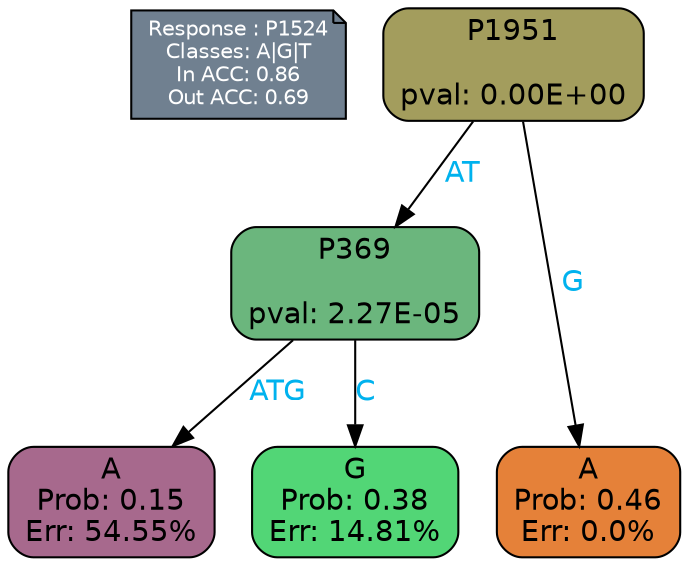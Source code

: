 digraph Tree {
node [shape=box, style="filled, rounded", color="black", fontname=helvetica] ;
graph [ranksep=equally, splines=polylines, bgcolor=transparent, dpi=600] ;
edge [fontname=helvetica] ;
LEGEND [label="Response : P1524
Classes: A|G|T
In ACC: 0.86
Out ACC: 0.69
",shape=note,align=left,style=filled,fillcolor="slategray",fontcolor="white",fontsize=10];1 [label="P1951

pval: 0.00E+00", fillcolor="#a39d5d"] ;
2 [label="P369

pval: 2.27E-05", fillcolor="#6bb67d"] ;
3 [label="A
Prob: 0.15
Err: 54.55%", fillcolor="#a7698d"] ;
4 [label="G
Prob: 0.38
Err: 14.81%", fillcolor="#52d676"] ;
5 [label="A
Prob: 0.46
Err: 0.0%", fillcolor="#e58139"] ;
1 -> 2 [label="AT",fontcolor=deepskyblue2] ;
1 -> 5 [label="G",fontcolor=deepskyblue2] ;
2 -> 3 [label="ATG",fontcolor=deepskyblue2] ;
2 -> 4 [label="C",fontcolor=deepskyblue2] ;
{rank = same; 3;4;5;}{rank = same; LEGEND;1;}}